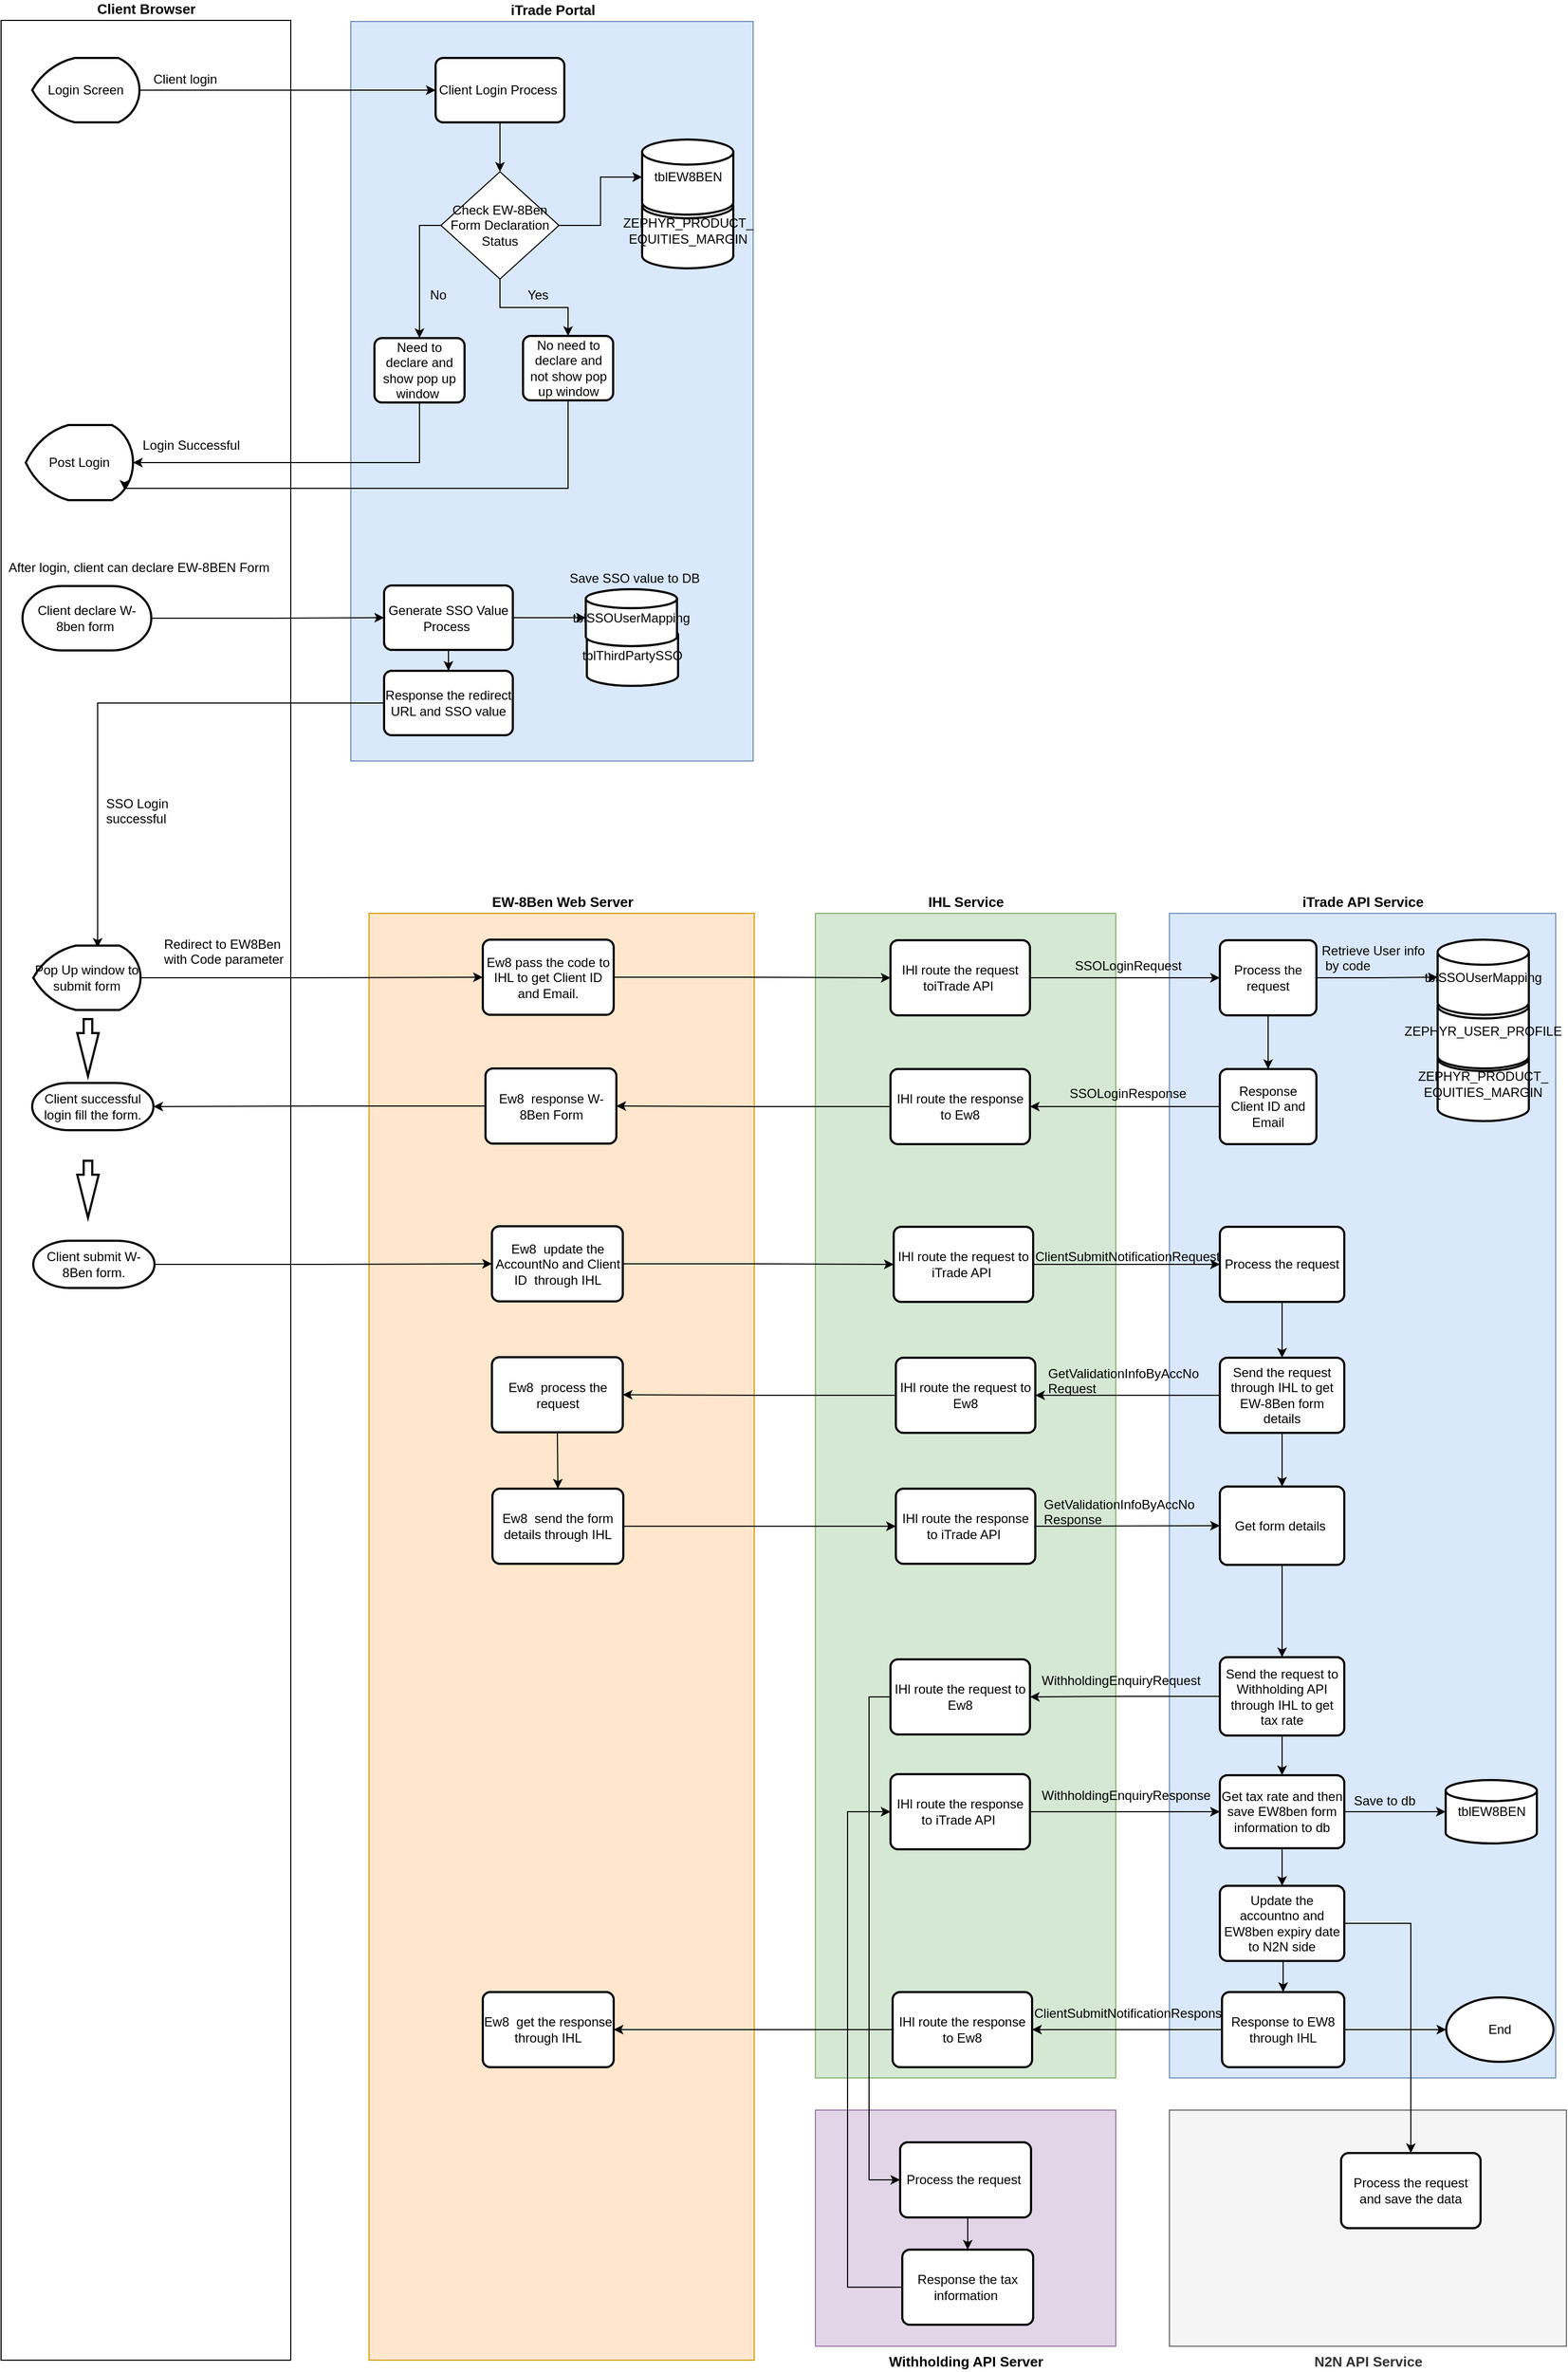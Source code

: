 <mxfile version="12.0.2" type="github" pages="1"><diagram id="YMtYOnzUOrOTfLu4kTXC" name="Page-1"><mxGraphModel dx="1755" dy="1797" grid="1" gridSize="10" guides="1" tooltips="1" connect="1" arrows="1" fold="1" page="1" pageScale="1" pageWidth="850" pageHeight="1100" math="0" shadow="0"><root><mxCell id="0"/><mxCell id="1" parent="0"/><mxCell id="tJ9BCTHQ244fIdcCI2bb-15" value="Client Browser" style="verticalLabelPosition=top;verticalAlign=bottom;html=1;shape=mxgraph.basic.rect;fillColor=#ffffff;fillColor2=none;strokeColor=#000000;strokeWidth=1;size=20;indent=5;labelPosition=center;align=center;fontStyle=1;fontSize=13;" parent="1" vertex="1"><mxGeometry x="-682" y="-1040" width="270" height="2180" as="geometry"/></mxCell><mxCell id="tJ9BCTHQ244fIdcCI2bb-10" value="iTrade Portal" style="verticalLabelPosition=top;verticalAlign=bottom;html=1;shape=mxgraph.basic.rect;fillColor2=none;strokeWidth=1;size=20;indent=5;labelPosition=center;align=center;fontStyle=1;fontSize=13;fillColor=#dae8fc;strokeColor=#6c8ebf;" parent="1" vertex="1"><mxGeometry x="-356" y="-1039" width="375" height="689" as="geometry"/></mxCell><mxCell id="x7NWvvhhakY7uaEACicM-8" style="edgeStyle=orthogonalEdgeStyle;rounded=0;orthogonalLoop=1;jettySize=auto;html=1;exitX=1;exitY=0.5;exitDx=0;exitDy=0;exitPerimeter=0;entryX=0;entryY=0.5;entryDx=0;entryDy=0;fontSize=13;" parent="1" source="tJ9BCTHQ244fIdcCI2bb-2" target="tJ9BCTHQ244fIdcCI2bb-8" edge="1"><mxGeometry relative="1" as="geometry"/></mxCell><mxCell id="tJ9BCTHQ244fIdcCI2bb-2" value="Login Screen" style="strokeWidth=2;html=1;shape=mxgraph.flowchart.display;whiteSpace=wrap;" parent="1" vertex="1"><mxGeometry x="-653" y="-1005" width="100" height="60" as="geometry"/></mxCell><mxCell id="x7NWvvhhakY7uaEACicM-4" style="edgeStyle=orthogonalEdgeStyle;rounded=0;orthogonalLoop=1;jettySize=auto;html=1;exitX=0.5;exitY=1;exitDx=0;exitDy=0;fontSize=13;" parent="1" source="tJ9BCTHQ244fIdcCI2bb-8" target="tJ9BCTHQ244fIdcCI2bb-9" edge="1"><mxGeometry relative="1" as="geometry"/></mxCell><mxCell id="tJ9BCTHQ244fIdcCI2bb-8" value="Client Login Process&amp;nbsp;" style="rounded=1;whiteSpace=wrap;html=1;absoluteArcSize=1;arcSize=14;strokeWidth=2;" parent="1" vertex="1"><mxGeometry x="-277" y="-1005" width="120" height="60" as="geometry"/></mxCell><mxCell id="22XE5wsb6GLYgaNZncnY-3" style="edgeStyle=orthogonalEdgeStyle;rounded=0;orthogonalLoop=1;jettySize=auto;html=1;exitX=0.5;exitY=1;exitDx=0;exitDy=0;entryX=0.5;entryY=0;entryDx=0;entryDy=0;" parent="1" source="tJ9BCTHQ244fIdcCI2bb-9" target="22XE5wsb6GLYgaNZncnY-2" edge="1"><mxGeometry relative="1" as="geometry"/></mxCell><mxCell id="22XE5wsb6GLYgaNZncnY-4" style="edgeStyle=orthogonalEdgeStyle;rounded=0;orthogonalLoop=1;jettySize=auto;html=1;exitX=0;exitY=0.5;exitDx=0;exitDy=0;entryX=0.5;entryY=0;entryDx=0;entryDy=0;" parent="1" source="tJ9BCTHQ244fIdcCI2bb-9" target="22XE5wsb6GLYgaNZncnY-1" edge="1"><mxGeometry relative="1" as="geometry"/></mxCell><mxCell id="tJ9BCTHQ244fIdcCI2bb-9" value="&lt;span&gt;Check EW-8Ben Form Declaration Status&lt;/span&gt;" style="rhombus;whiteSpace=wrap;html=1;" parent="1" vertex="1"><mxGeometry x="-272" y="-899" width="110" height="100" as="geometry"/></mxCell><mxCell id="tJ9BCTHQ244fIdcCI2bb-22" value="ZEPHYR_PRODUCT_&lt;br&gt;EQUITIES_MARGIN" style="strokeWidth=2;shape=mxgraph.flowchart.database;whiteSpace=wrap;html=1;labelPosition=center;verticalLabelPosition=middle;align=center;verticalAlign=middle;" parent="1" vertex="1"><mxGeometry x="-84.5" y="-879" width="85" height="70" as="geometry"/></mxCell><mxCell id="tJ9BCTHQ244fIdcCI2bb-26" style="edgeStyle=orthogonalEdgeStyle;rounded=0;orthogonalLoop=1;jettySize=auto;html=1;exitX=1;exitY=0.5;exitDx=0;exitDy=0;entryX=0;entryY=0.5;entryDx=0;entryDy=0;fontSize=13;verticalAlign=bottom;entryPerimeter=0;" parent="1" source="tJ9BCTHQ244fIdcCI2bb-9" target="tJ9BCTHQ244fIdcCI2bb-3" edge="1"><mxGeometry relative="1" as="geometry"/></mxCell><mxCell id="tJ9BCTHQ244fIdcCI2bb-3" value="tblEW8BEN" style="strokeWidth=2;html=1;shape=mxgraph.flowchart.database;whiteSpace=wrap;" parent="1" vertex="1"><mxGeometry x="-84.5" y="-929" width="85" height="70" as="geometry"/></mxCell><mxCell id="x7NWvvhhakY7uaEACicM-1" value="Yes&lt;br style=&quot;font-size: 12px&quot;&gt;" style="text;html=1;resizable=0;points=[];autosize=1;align=center;verticalAlign=top;spacingTop=-4;fontSize=12;" parent="1" vertex="1"><mxGeometry x="-202" y="-794" width="40" height="20" as="geometry"/></mxCell><mxCell id="x7NWvvhhakY7uaEACicM-14" value="Post Login" style="strokeWidth=2;html=1;shape=mxgraph.flowchart.display;whiteSpace=wrap;" parent="1" vertex="1"><mxGeometry x="-659" y="-663" width="100" height="70" as="geometry"/></mxCell><mxCell id="x7NWvvhhakY7uaEACicM-16" value="Login Successful&lt;br style=&quot;font-size: 12px;&quot;&gt;" style="text;html=1;resizable=0;points=[];autosize=1;align=left;verticalAlign=top;spacingTop=-4;fontSize=12;" parent="1" vertex="1"><mxGeometry x="-552" y="-654" width="110" height="20" as="geometry"/></mxCell><mxCell id="x7NWvvhhakY7uaEACicM-18" value="After login, client can declare EW-8BEN Form" style="text;html=1;resizable=0;points=[];autosize=1;align=left;verticalAlign=top;spacingTop=-4;fontSize=12;" parent="1" vertex="1"><mxGeometry x="-677" y="-540" width="260" height="20" as="geometry"/></mxCell><mxCell id="x7NWvvhhakY7uaEACicM-19" value="Client login&lt;br style=&quot;font-size: 12px;&quot;&gt;" style="text;html=1;resizable=0;points=[];autosize=1;align=left;verticalAlign=top;spacingTop=-4;fontSize=12;" parent="1" vertex="1"><mxGeometry x="-542" y="-995" width="80" height="20" as="geometry"/></mxCell><mxCell id="x7NWvvhhakY7uaEACicM-23" style="edgeStyle=orthogonalEdgeStyle;rounded=0;orthogonalLoop=1;jettySize=auto;html=1;exitX=1;exitY=0.5;exitDx=0;exitDy=0;exitPerimeter=0;entryX=0;entryY=0.5;entryDx=0;entryDy=0;fontSize=12;" parent="1" source="x7NWvvhhakY7uaEACicM-21" target="x7NWvvhhakY7uaEACicM-22" edge="1"><mxGeometry relative="1" as="geometry"/></mxCell><mxCell id="x7NWvvhhakY7uaEACicM-21" value="Client declare W-8ben form&amp;nbsp;" style="strokeWidth=2;html=1;shape=mxgraph.flowchart.terminator;whiteSpace=wrap;fontSize=12;" parent="1" vertex="1"><mxGeometry x="-662" y="-513" width="120" height="60" as="geometry"/></mxCell><mxCell id="x7NWvvhhakY7uaEACicM-28" style="edgeStyle=orthogonalEdgeStyle;rounded=0;orthogonalLoop=1;jettySize=auto;html=1;exitX=1;exitY=0.5;exitDx=0;exitDy=0;entryX=0;entryY=0.5;entryDx=0;entryDy=0;entryPerimeter=0;fontSize=12;" parent="1" source="x7NWvvhhakY7uaEACicM-22" target="x7NWvvhhakY7uaEACicM-25" edge="1"><mxGeometry relative="1" as="geometry"/></mxCell><mxCell id="BPQKgwoo89sPlXSKVGjw-5" style="edgeStyle=orthogonalEdgeStyle;rounded=0;orthogonalLoop=1;jettySize=auto;html=1;exitX=0.5;exitY=1;exitDx=0;exitDy=0;entryX=0.5;entryY=0;entryDx=0;entryDy=0;" parent="1" source="x7NWvvhhakY7uaEACicM-22" target="BPQKgwoo89sPlXSKVGjw-2" edge="1"><mxGeometry relative="1" as="geometry"/></mxCell><mxCell id="x7NWvvhhakY7uaEACicM-22" value="Generate SSO Value Process&amp;nbsp;" style="rounded=1;whiteSpace=wrap;html=1;absoluteArcSize=1;arcSize=14;strokeWidth=2;" parent="1" vertex="1"><mxGeometry x="-325" y="-513.5" width="120" height="60" as="geometry"/></mxCell><mxCell id="x7NWvvhhakY7uaEACicM-24" value="&lt;span&gt;Redirect to EW8Ben &lt;br&gt;with Code parameter&lt;/span&gt;&lt;br style=&quot;font-size: 12px&quot;&gt;" style="text;html=1;resizable=0;points=[];autosize=1;align=left;verticalAlign=top;spacingTop=-4;fontSize=12;" parent="1" vertex="1"><mxGeometry x="-532" y="-189" width="130" height="30" as="geometry"/></mxCell><mxCell id="x7NWvvhhakY7uaEACicM-26" value="tblThirdPartySSO" style="strokeWidth=2;html=1;shape=mxgraph.flowchart.database;whiteSpace=wrap;" parent="1" vertex="1"><mxGeometry x="-136" y="-477" width="85" height="57" as="geometry"/></mxCell><mxCell id="x7NWvvhhakY7uaEACicM-25" value="tblSSOUserMapping" style="strokeWidth=2;html=1;shape=mxgraph.flowchart.database;whiteSpace=wrap;" parent="1" vertex="1"><mxGeometry x="-137" y="-510" width="85" height="53" as="geometry"/></mxCell><mxCell id="BPQKgwoo89sPlXSKVGjw-10" style="edgeStyle=orthogonalEdgeStyle;rounded=0;orthogonalLoop=1;jettySize=auto;html=1;exitX=0;exitY=0.5;exitDx=0;exitDy=0;entryX=0.6;entryY=0.033;entryDx=0;entryDy=0;entryPerimeter=0;" parent="1" source="BPQKgwoo89sPlXSKVGjw-2" target="BPQKgwoo89sPlXSKVGjw-15" edge="1"><mxGeometry relative="1" as="geometry"><mxPoint x="-549" y="-345" as="targetPoint"/></mxGeometry></mxCell><mxCell id="BPQKgwoo89sPlXSKVGjw-2" value="Response the redirect URL and SSO value" style="rounded=1;whiteSpace=wrap;html=1;absoluteArcSize=1;arcSize=14;strokeWidth=2;" parent="1" vertex="1"><mxGeometry x="-325" y="-434" width="120" height="60" as="geometry"/></mxCell><mxCell id="BPQKgwoo89sPlXSKVGjw-6" value="Save SSO value to DB&lt;br style=&quot;font-size: 12px&quot;&gt;" style="text;html=1;resizable=0;points=[];autosize=1;align=left;verticalAlign=top;spacingTop=-4;fontSize=12;" parent="1" vertex="1"><mxGeometry x="-154" y="-530" width="140" height="20" as="geometry"/></mxCell><mxCell id="BPQKgwoo89sPlXSKVGjw-11" value="EW-8Ben Web Server" style="verticalLabelPosition=top;verticalAlign=bottom;html=1;shape=mxgraph.basic.rect;fillColor2=none;strokeWidth=1;size=20;indent=5;labelPosition=center;align=center;fontStyle=1;fontSize=13;fillColor=#ffe6cc;strokeColor=#d79b00;" parent="1" vertex="1"><mxGeometry x="-339" y="-208" width="359" height="1348" as="geometry"/></mxCell><mxCell id="BPQKgwoo89sPlXSKVGjw-12" value="IHL Service" style="verticalLabelPosition=top;verticalAlign=bottom;html=1;shape=mxgraph.basic.rect;fillColor2=none;strokeWidth=1;size=20;indent=5;labelPosition=center;align=center;fontStyle=1;fontSize=13;fillColor=#d5e8d4;strokeColor=#82b366;" parent="1" vertex="1"><mxGeometry x="77" y="-208" width="280" height="1085" as="geometry"/></mxCell><mxCell id="BPQKgwoo89sPlXSKVGjw-13" value="iTrade API Service" style="verticalLabelPosition=top;verticalAlign=bottom;html=1;shape=mxgraph.basic.rect;fillColor2=none;strokeWidth=1;size=20;indent=5;labelPosition=center;align=center;fontStyle=1;fontSize=13;fillColor=#dae8fc;strokeColor=#6c8ebf;" parent="1" vertex="1"><mxGeometry x="407" y="-208" width="360" height="1085" as="geometry"/></mxCell><mxCell id="BPQKgwoo89sPlXSKVGjw-14" value="N2N API Service" style="verticalLabelPosition=bottom;verticalAlign=top;html=1;shape=mxgraph.basic.rect;fillColor2=none;strokeWidth=1;size=20;indent=5;labelPosition=center;align=center;fontStyle=1;fontSize=13;fillColor=#f5f5f5;strokeColor=#666666;fontColor=#333333;" parent="1" vertex="1"><mxGeometry x="407" y="907" width="370" height="220" as="geometry"/></mxCell><mxCell id="22XE5wsb6GLYgaNZncnY-143" style="edgeStyle=orthogonalEdgeStyle;rounded=0;orthogonalLoop=1;jettySize=auto;html=1;exitX=1;exitY=0.5;exitDx=0;exitDy=0;exitPerimeter=0;entryX=0;entryY=0.5;entryDx=0;entryDy=0;" parent="1" source="BPQKgwoo89sPlXSKVGjw-15" target="BPQKgwoo89sPlXSKVGjw-17" edge="1"><mxGeometry relative="1" as="geometry"/></mxCell><mxCell id="BPQKgwoo89sPlXSKVGjw-15" value="Pop Up window to submit form" style="strokeWidth=2;html=1;shape=mxgraph.flowchart.display;whiteSpace=wrap;" parent="1" vertex="1"><mxGeometry x="-652" y="-178" width="100" height="60" as="geometry"/></mxCell><mxCell id="BPQKgwoo89sPlXSKVGjw-21" style="edgeStyle=orthogonalEdgeStyle;rounded=0;orthogonalLoop=1;jettySize=auto;html=1;exitX=1;exitY=0.5;exitDx=0;exitDy=0;entryX=0;entryY=0.5;entryDx=0;entryDy=0;" parent="1" source="BPQKgwoo89sPlXSKVGjw-17" target="BPQKgwoo89sPlXSKVGjw-20" edge="1"><mxGeometry relative="1" as="geometry"/></mxCell><mxCell id="BPQKgwoo89sPlXSKVGjw-17" value="Ew8 pass the code to IHL to get Client ID and Email." style="rounded=1;whiteSpace=wrap;html=1;absoluteArcSize=1;arcSize=14;strokeWidth=2;" parent="1" vertex="1"><mxGeometry x="-233" y="-183.5" width="122" height="70" as="geometry"/></mxCell><mxCell id="BPQKgwoo89sPlXSKVGjw-24" style="edgeStyle=orthogonalEdgeStyle;rounded=0;orthogonalLoop=1;jettySize=auto;html=1;exitX=1;exitY=0.5;exitDx=0;exitDy=0;entryX=0;entryY=0.5;entryDx=0;entryDy=0;" parent="1" source="BPQKgwoo89sPlXSKVGjw-20" target="BPQKgwoo89sPlXSKVGjw-23" edge="1"><mxGeometry relative="1" as="geometry"/></mxCell><mxCell id="BPQKgwoo89sPlXSKVGjw-20" value="IHl route the request toiTrade API&amp;nbsp;" style="rounded=1;whiteSpace=wrap;html=1;absoluteArcSize=1;arcSize=14;strokeWidth=2;" parent="1" vertex="1"><mxGeometry x="147" y="-183" width="130" height="70" as="geometry"/></mxCell><mxCell id="22XE5wsb6GLYgaNZncnY-15" style="edgeStyle=orthogonalEdgeStyle;rounded=0;orthogonalLoop=1;jettySize=auto;html=1;exitX=1;exitY=0.5;exitDx=0;exitDy=0;entryX=0;entryY=0.5;entryDx=0;entryDy=0;entryPerimeter=0;" parent="1" source="BPQKgwoo89sPlXSKVGjw-23" target="22XE5wsb6GLYgaNZncnY-14" edge="1"><mxGeometry relative="1" as="geometry"/></mxCell><mxCell id="22XE5wsb6GLYgaNZncnY-18" style="edgeStyle=orthogonalEdgeStyle;rounded=0;orthogonalLoop=1;jettySize=auto;html=1;exitX=0.5;exitY=1;exitDx=0;exitDy=0;" parent="1" source="BPQKgwoo89sPlXSKVGjw-23" target="22XE5wsb6GLYgaNZncnY-17" edge="1"><mxGeometry relative="1" as="geometry"/></mxCell><mxCell id="BPQKgwoo89sPlXSKVGjw-23" value="Process the request" style="rounded=1;whiteSpace=wrap;html=1;absoluteArcSize=1;arcSize=14;strokeWidth=2;" parent="1" vertex="1"><mxGeometry x="454" y="-183" width="90" height="70" as="geometry"/></mxCell><mxCell id="BPQKgwoo89sPlXSKVGjw-25" value="Process the request and save the data" style="rounded=1;whiteSpace=wrap;html=1;absoluteArcSize=1;arcSize=14;strokeWidth=2;" parent="1" vertex="1"><mxGeometry x="567" y="947" width="130" height="70" as="geometry"/></mxCell><mxCell id="22XE5wsb6GLYgaNZncnY-7" style="edgeStyle=orthogonalEdgeStyle;rounded=0;orthogonalLoop=1;jettySize=auto;html=1;exitX=0.5;exitY=1;exitDx=0;exitDy=0;entryX=1;entryY=0.5;entryDx=0;entryDy=0;entryPerimeter=0;" parent="1" source="22XE5wsb6GLYgaNZncnY-1" target="x7NWvvhhakY7uaEACicM-14" edge="1"><mxGeometry relative="1" as="geometry"/></mxCell><mxCell id="22XE5wsb6GLYgaNZncnY-1" value="Need to declare and show pop up window&amp;nbsp;" style="rounded=1;whiteSpace=wrap;html=1;absoluteArcSize=1;arcSize=14;strokeWidth=2;" parent="1" vertex="1"><mxGeometry x="-334" y="-744" width="84" height="60" as="geometry"/></mxCell><mxCell id="22XE5wsb6GLYgaNZncnY-12" style="edgeStyle=orthogonalEdgeStyle;rounded=0;orthogonalLoop=1;jettySize=auto;html=1;exitX=0.5;exitY=1;exitDx=0;exitDy=0;entryX=0.92;entryY=0.86;entryDx=0;entryDy=0;entryPerimeter=0;" parent="1" source="22XE5wsb6GLYgaNZncnY-2" target="x7NWvvhhakY7uaEACicM-14" edge="1"><mxGeometry relative="1" as="geometry"><Array as="points"><mxPoint x="-183" y="-604"/><mxPoint x="-579" y="-604"/></Array></mxGeometry></mxCell><mxCell id="22XE5wsb6GLYgaNZncnY-2" value="No need to declare and not show pop up window" style="rounded=1;whiteSpace=wrap;html=1;absoluteArcSize=1;arcSize=14;strokeWidth=2;" parent="1" vertex="1"><mxGeometry x="-195.5" y="-746" width="84" height="60" as="geometry"/></mxCell><mxCell id="22XE5wsb6GLYgaNZncnY-5" value="No&lt;br style=&quot;font-size: 12px&quot;&gt;" style="text;html=1;resizable=0;points=[];autosize=1;align=center;verticalAlign=top;spacingTop=-4;fontSize=12;" parent="1" vertex="1"><mxGeometry x="-290" y="-794" width="30" height="20" as="geometry"/></mxCell><mxCell id="22XE5wsb6GLYgaNZncnY-16" value="Retrieve User info&lt;br&gt;&amp;nbsp;by code&lt;br style=&quot;font-size: 12px&quot;&gt;" style="text;html=1;resizable=0;points=[];autosize=1;align=left;verticalAlign=top;spacingTop=-4;fontSize=12;" parent="1" vertex="1"><mxGeometry x="547" y="-183" width="110" height="30" as="geometry"/></mxCell><mxCell id="22XE5wsb6GLYgaNZncnY-20" style="edgeStyle=orthogonalEdgeStyle;rounded=0;orthogonalLoop=1;jettySize=auto;html=1;exitX=0;exitY=0.5;exitDx=0;exitDy=0;entryX=1;entryY=0.5;entryDx=0;entryDy=0;" parent="1" source="22XE5wsb6GLYgaNZncnY-17" target="22XE5wsb6GLYgaNZncnY-19" edge="1"><mxGeometry relative="1" as="geometry"/></mxCell><mxCell id="22XE5wsb6GLYgaNZncnY-17" value="Response Client ID and Email" style="rounded=1;whiteSpace=wrap;html=1;absoluteArcSize=1;arcSize=14;strokeWidth=2;" parent="1" vertex="1"><mxGeometry x="454" y="-63" width="90" height="70" as="geometry"/></mxCell><mxCell id="22XE5wsb6GLYgaNZncnY-22" style="edgeStyle=orthogonalEdgeStyle;rounded=0;orthogonalLoop=1;jettySize=auto;html=1;exitX=0;exitY=0.5;exitDx=0;exitDy=0;entryX=1;entryY=0.5;entryDx=0;entryDy=0;" parent="1" source="22XE5wsb6GLYgaNZncnY-19" target="22XE5wsb6GLYgaNZncnY-21" edge="1"><mxGeometry relative="1" as="geometry"/></mxCell><mxCell id="22XE5wsb6GLYgaNZncnY-19" value="IHl route the response to Ew8" style="rounded=1;whiteSpace=wrap;html=1;absoluteArcSize=1;arcSize=14;strokeWidth=2;" parent="1" vertex="1"><mxGeometry x="147" y="-63" width="130" height="70" as="geometry"/></mxCell><mxCell id="22XE5wsb6GLYgaNZncnY-146" style="edgeStyle=orthogonalEdgeStyle;rounded=0;orthogonalLoop=1;jettySize=auto;html=1;exitX=0;exitY=0.5;exitDx=0;exitDy=0;entryX=1;entryY=0.5;entryDx=0;entryDy=0;entryPerimeter=0;" parent="1" source="22XE5wsb6GLYgaNZncnY-21" target="22XE5wsb6GLYgaNZncnY-27" edge="1"><mxGeometry relative="1" as="geometry"/></mxCell><mxCell id="22XE5wsb6GLYgaNZncnY-21" value="Ew8&amp;nbsp; response W-8Ben Form" style="rounded=1;whiteSpace=wrap;html=1;absoluteArcSize=1;arcSize=14;strokeWidth=2;" parent="1" vertex="1"><mxGeometry x="-230.5" y="-63.5" width="122" height="70" as="geometry"/></mxCell><mxCell id="22XE5wsb6GLYgaNZncnY-27" value="Client successful login fill the form." style="strokeWidth=2;html=1;shape=mxgraph.flowchart.terminator;whiteSpace=wrap;fontSize=12;" parent="1" vertex="1"><mxGeometry x="-653" y="-50" width="113" height="44" as="geometry"/></mxCell><mxCell id="22XE5wsb6GLYgaNZncnY-30" value="" style="verticalLabelPosition=bottom;verticalAlign=top;html=1;strokeWidth=2;shape=mxgraph.arrows2.arrow;dy=0.6;dx=40;notch=0;align=center;flipV=1;direction=north;" parent="1" vertex="1"><mxGeometry x="-611" y="-109.5" width="20" height="53" as="geometry"/></mxCell><mxCell id="22XE5wsb6GLYgaNZncnY-144" style="edgeStyle=orthogonalEdgeStyle;rounded=0;orthogonalLoop=1;jettySize=auto;html=1;exitX=1;exitY=0.5;exitDx=0;exitDy=0;exitPerimeter=0;entryX=0;entryY=0.5;entryDx=0;entryDy=0;" parent="1" source="22XE5wsb6GLYgaNZncnY-33" target="22XE5wsb6GLYgaNZncnY-35" edge="1"><mxGeometry relative="1" as="geometry"/></mxCell><mxCell id="22XE5wsb6GLYgaNZncnY-33" value="Client submit W-8Ben form." style="strokeWidth=2;html=1;shape=mxgraph.flowchart.terminator;whiteSpace=wrap;fontSize=12;" parent="1" vertex="1"><mxGeometry x="-652" y="97" width="113" height="44" as="geometry"/></mxCell><mxCell id="22XE5wsb6GLYgaNZncnY-34" value="" style="verticalLabelPosition=bottom;verticalAlign=top;html=1;strokeWidth=2;shape=mxgraph.arrows2.arrow;dy=0.6;dx=40;notch=0;align=center;flipV=1;direction=north;" parent="1" vertex="1"><mxGeometry x="-611" y="22.5" width="20" height="53" as="geometry"/></mxCell><mxCell id="22XE5wsb6GLYgaNZncnY-142" style="edgeStyle=orthogonalEdgeStyle;rounded=0;orthogonalLoop=1;jettySize=auto;html=1;exitX=1;exitY=0.5;exitDx=0;exitDy=0;entryX=0;entryY=0.5;entryDx=0;entryDy=0;" parent="1" source="22XE5wsb6GLYgaNZncnY-35" target="22XE5wsb6GLYgaNZncnY-37" edge="1"><mxGeometry relative="1" as="geometry"/></mxCell><mxCell id="22XE5wsb6GLYgaNZncnY-35" value="Ew8&amp;nbsp; update the AccountNo and Client ID&amp;nbsp; through IHL" style="rounded=1;whiteSpace=wrap;html=1;absoluteArcSize=1;arcSize=14;strokeWidth=2;" parent="1" vertex="1"><mxGeometry x="-224.5" y="83.5" width="122" height="70" as="geometry"/></mxCell><mxCell id="22XE5wsb6GLYgaNZncnY-54" style="edgeStyle=none;rounded=0;orthogonalLoop=1;jettySize=auto;html=1;exitX=1;exitY=0.5;exitDx=0;exitDy=0;entryX=0;entryY=0.5;entryDx=0;entryDy=0;" parent="1" source="22XE5wsb6GLYgaNZncnY-37" target="22XE5wsb6GLYgaNZncnY-42" edge="1"><mxGeometry relative="1" as="geometry"/></mxCell><mxCell id="22XE5wsb6GLYgaNZncnY-37" value="IHl route the request to iTrade API&amp;nbsp;" style="rounded=1;whiteSpace=wrap;html=1;absoluteArcSize=1;arcSize=14;strokeWidth=2;" parent="1" vertex="1"><mxGeometry x="150" y="84" width="130" height="70" as="geometry"/></mxCell><mxCell id="22XE5wsb6GLYgaNZncnY-40" value="ZEPHYR_PRODUCT_&lt;br&gt;EQUITIES_MARGIN" style="strokeWidth=2;shape=mxgraph.flowchart.database;whiteSpace=wrap;html=1;labelPosition=center;verticalLabelPosition=middle;align=center;verticalAlign=middle;" parent="1" vertex="1"><mxGeometry x="657" y="-84.5" width="85" height="70" as="geometry"/></mxCell><mxCell id="22XE5wsb6GLYgaNZncnY-13" value="ZEPHYR_USER_PROFILE" style="strokeWidth=2;shape=mxgraph.flowchart.database;whiteSpace=wrap;html=1;labelPosition=center;verticalLabelPosition=middle;align=center;verticalAlign=middle;" parent="1" vertex="1"><mxGeometry x="657" y="-133.5" width="85" height="70" as="geometry"/></mxCell><mxCell id="22XE5wsb6GLYgaNZncnY-14" value="tblSSOUserMapping" style="strokeWidth=2;html=1;shape=mxgraph.flowchart.database;whiteSpace=wrap;" parent="1" vertex="1"><mxGeometry x="657" y="-183.5" width="85" height="70" as="geometry"/></mxCell><mxCell id="22XE5wsb6GLYgaNZncnY-51" style="rounded=0;orthogonalLoop=1;jettySize=auto;html=1;exitX=0;exitY=0.5;exitDx=0;exitDy=0;entryX=1;entryY=0.5;entryDx=0;entryDy=0;" parent="1" source="22XE5wsb6GLYgaNZncnY-41" target="22XE5wsb6GLYgaNZncnY-48" edge="1"><mxGeometry relative="1" as="geometry"/></mxCell><mxCell id="22XE5wsb6GLYgaNZncnY-68" style="edgeStyle=orthogonalEdgeStyle;rounded=0;orthogonalLoop=1;jettySize=auto;html=1;exitX=0.5;exitY=1;exitDx=0;exitDy=0;entryX=0.5;entryY=0;entryDx=0;entryDy=0;" parent="1" source="22XE5wsb6GLYgaNZncnY-41" target="22XE5wsb6GLYgaNZncnY-59" edge="1"><mxGeometry relative="1" as="geometry"/></mxCell><mxCell id="22XE5wsb6GLYgaNZncnY-41" value="Send the request through IHL to get EW-8Ben form details" style="rounded=1;whiteSpace=wrap;html=1;absoluteArcSize=1;arcSize=14;strokeWidth=2;" parent="1" vertex="1"><mxGeometry x="454" y="206" width="116" height="70" as="geometry"/></mxCell><mxCell id="22XE5wsb6GLYgaNZncnY-43" style="edgeStyle=elbowEdgeStyle;rounded=0;orthogonalLoop=1;jettySize=auto;elbow=vertical;html=1;exitX=0.5;exitY=1;exitDx=0;exitDy=0;entryX=0.5;entryY=0;entryDx=0;entryDy=0;" parent="1" source="22XE5wsb6GLYgaNZncnY-42" target="22XE5wsb6GLYgaNZncnY-41" edge="1"><mxGeometry relative="1" as="geometry"/></mxCell><mxCell id="22XE5wsb6GLYgaNZncnY-42" value="Process the request" style="rounded=1;whiteSpace=wrap;html=1;absoluteArcSize=1;arcSize=14;strokeWidth=2;" parent="1" vertex="1"><mxGeometry x="454" y="84" width="116" height="70" as="geometry"/></mxCell><mxCell id="22XE5wsb6GLYgaNZncnY-141" style="edgeStyle=orthogonalEdgeStyle;rounded=0;orthogonalLoop=1;jettySize=auto;html=1;exitX=0;exitY=0.5;exitDx=0;exitDy=0;entryX=1;entryY=0.5;entryDx=0;entryDy=0;" parent="1" source="22XE5wsb6GLYgaNZncnY-48" target="22XE5wsb6GLYgaNZncnY-50" edge="1"><mxGeometry relative="1" as="geometry"/></mxCell><mxCell id="22XE5wsb6GLYgaNZncnY-48" value="IHl route the request to Ew8" style="rounded=1;whiteSpace=wrap;html=1;absoluteArcSize=1;arcSize=14;strokeWidth=2;" parent="1" vertex="1"><mxGeometry x="152" y="206" width="130" height="70" as="geometry"/></mxCell><mxCell id="22XE5wsb6GLYgaNZncnY-56" style="edgeStyle=none;rounded=0;orthogonalLoop=1;jettySize=auto;html=1;exitX=0.5;exitY=1;exitDx=0;exitDy=0;entryX=0.5;entryY=0;entryDx=0;entryDy=0;" parent="1" source="22XE5wsb6GLYgaNZncnY-50" target="22XE5wsb6GLYgaNZncnY-55" edge="1"><mxGeometry relative="1" as="geometry"/></mxCell><mxCell id="22XE5wsb6GLYgaNZncnY-50" value="Ew8&amp;nbsp; process the request" style="rounded=1;whiteSpace=wrap;html=1;absoluteArcSize=1;arcSize=14;strokeWidth=2;" parent="1" vertex="1"><mxGeometry x="-224.5" y="205.5" width="122" height="70" as="geometry"/></mxCell><mxCell id="22XE5wsb6GLYgaNZncnY-53" value="&lt;span&gt;GetValidationInfoByAccNo&lt;br&gt;&lt;/span&gt;Request&lt;br&gt;" style="text;html=1;resizable=0;points=[];autosize=1;align=left;verticalAlign=top;spacingTop=-4;fontSize=12;" parent="1" vertex="1"><mxGeometry x="292" y="211" width="160" height="30" as="geometry"/></mxCell><mxCell id="22XE5wsb6GLYgaNZncnY-140" style="edgeStyle=orthogonalEdgeStyle;rounded=0;orthogonalLoop=1;jettySize=auto;html=1;exitX=1;exitY=0.5;exitDx=0;exitDy=0;entryX=0;entryY=0.5;entryDx=0;entryDy=0;" parent="1" source="22XE5wsb6GLYgaNZncnY-55" target="22XE5wsb6GLYgaNZncnY-57" edge="1"><mxGeometry relative="1" as="geometry"/></mxCell><mxCell id="22XE5wsb6GLYgaNZncnY-55" value="Ew8&amp;nbsp; send the form details through IHL" style="rounded=1;whiteSpace=wrap;html=1;absoluteArcSize=1;arcSize=14;strokeWidth=2;" parent="1" vertex="1"><mxGeometry x="-224" y="328" width="122" height="70" as="geometry"/></mxCell><mxCell id="22XE5wsb6GLYgaNZncnY-62" style="edgeStyle=none;rounded=0;orthogonalLoop=1;jettySize=auto;html=1;exitX=1;exitY=0.5;exitDx=0;exitDy=0;entryX=0;entryY=0.5;entryDx=0;entryDy=0;" parent="1" source="22XE5wsb6GLYgaNZncnY-57" target="22XE5wsb6GLYgaNZncnY-59" edge="1"><mxGeometry relative="1" as="geometry"/></mxCell><mxCell id="22XE5wsb6GLYgaNZncnY-57" value="IHl route the response to iTrade API&amp;nbsp;" style="rounded=1;whiteSpace=wrap;html=1;absoluteArcSize=1;arcSize=14;strokeWidth=2;" parent="1" vertex="1"><mxGeometry x="152" y="328" width="130" height="70" as="geometry"/></mxCell><mxCell id="22XE5wsb6GLYgaNZncnY-72" style="edgeStyle=orthogonalEdgeStyle;rounded=0;orthogonalLoop=1;jettySize=auto;html=1;exitX=0.5;exitY=1;exitDx=0;exitDy=0;entryX=0.5;entryY=0;entryDx=0;entryDy=0;" parent="1" source="22XE5wsb6GLYgaNZncnY-59" target="22XE5wsb6GLYgaNZncnY-70" edge="1"><mxGeometry relative="1" as="geometry"/></mxCell><mxCell id="22XE5wsb6GLYgaNZncnY-59" value="Get form details&amp;nbsp;" style="rounded=1;whiteSpace=wrap;html=1;absoluteArcSize=1;arcSize=14;strokeWidth=2;" parent="1" vertex="1"><mxGeometry x="454" y="326" width="116" height="73" as="geometry"/></mxCell><mxCell id="22XE5wsb6GLYgaNZncnY-61" value="Withholding API Server&lt;br&gt;" style="verticalLabelPosition=bottom;verticalAlign=top;html=1;shape=mxgraph.basic.rect;fillColor=#e1d5e7;fillColor2=none;strokeColor=#9673a6;strokeWidth=1;size=20;indent=5;labelPosition=center;align=center;fontStyle=1;fontSize=13;" parent="1" vertex="1"><mxGeometry x="77" y="907" width="280" height="220" as="geometry"/></mxCell><mxCell id="22XE5wsb6GLYgaNZncnY-131" style="edgeStyle=orthogonalEdgeStyle;rounded=0;orthogonalLoop=1;jettySize=auto;html=1;exitX=0;exitY=0.5;exitDx=0;exitDy=0;entryX=0;entryY=0.5;entryDx=0;entryDy=0;" parent="1" source="22XE5wsb6GLYgaNZncnY-63" target="22XE5wsb6GLYgaNZncnY-66" edge="1"><mxGeometry relative="1" as="geometry"/></mxCell><mxCell id="22XE5wsb6GLYgaNZncnY-63" value="IHl route the request to Ew8" style="rounded=1;whiteSpace=wrap;html=1;absoluteArcSize=1;arcSize=14;strokeWidth=2;" parent="1" vertex="1"><mxGeometry x="147" y="487" width="130" height="70" as="geometry"/></mxCell><mxCell id="22XE5wsb6GLYgaNZncnY-133" style="edgeStyle=orthogonalEdgeStyle;rounded=0;orthogonalLoop=1;jettySize=auto;html=1;exitX=0.5;exitY=1;exitDx=0;exitDy=0;entryX=0.5;entryY=0;entryDx=0;entryDy=0;" parent="1" source="22XE5wsb6GLYgaNZncnY-66" target="22XE5wsb6GLYgaNZncnY-69" edge="1"><mxGeometry relative="1" as="geometry"/></mxCell><mxCell id="22XE5wsb6GLYgaNZncnY-66" value="Process the request&amp;nbsp;" style="rounded=1;whiteSpace=wrap;html=1;absoluteArcSize=1;arcSize=14;strokeWidth=2;" parent="1" vertex="1"><mxGeometry x="156" y="937" width="122" height="70" as="geometry"/></mxCell><mxCell id="22XE5wsb6GLYgaNZncnY-132" style="edgeStyle=orthogonalEdgeStyle;rounded=0;orthogonalLoop=1;jettySize=auto;html=1;exitX=0;exitY=0.5;exitDx=0;exitDy=0;entryX=0;entryY=0.5;entryDx=0;entryDy=0;" parent="1" source="22XE5wsb6GLYgaNZncnY-69" target="22XE5wsb6GLYgaNZncnY-76" edge="1"><mxGeometry relative="1" as="geometry"><Array as="points"><mxPoint x="107" y="1072"/><mxPoint x="107" y="629"/></Array></mxGeometry></mxCell><mxCell id="22XE5wsb6GLYgaNZncnY-69" value="Response the tax information&amp;nbsp;" style="rounded=1;whiteSpace=wrap;html=1;absoluteArcSize=1;arcSize=14;strokeWidth=2;" parent="1" vertex="1"><mxGeometry x="158" y="1037" width="122" height="70" as="geometry"/></mxCell><mxCell id="22XE5wsb6GLYgaNZncnY-73" style="edgeStyle=orthogonalEdgeStyle;rounded=0;orthogonalLoop=1;jettySize=auto;html=1;exitX=0;exitY=0.5;exitDx=0;exitDy=0;entryX=1;entryY=0.5;entryDx=0;entryDy=0;" parent="1" source="22XE5wsb6GLYgaNZncnY-70" target="22XE5wsb6GLYgaNZncnY-63" edge="1"><mxGeometry relative="1" as="geometry"/></mxCell><mxCell id="22XE5wsb6GLYgaNZncnY-87" value="" style="edgeStyle=elbowEdgeStyle;rounded=0;orthogonalLoop=1;jettySize=auto;html=1;" parent="1" source="22XE5wsb6GLYgaNZncnY-70" target="22XE5wsb6GLYgaNZncnY-79" edge="1"><mxGeometry relative="1" as="geometry"/></mxCell><mxCell id="22XE5wsb6GLYgaNZncnY-70" value="Send the request to Withholding API through IHL to get tax rate" style="rounded=1;whiteSpace=wrap;html=1;absoluteArcSize=1;arcSize=14;strokeWidth=2;" parent="1" vertex="1"><mxGeometry x="454" y="485" width="116" height="73" as="geometry"/></mxCell><mxCell id="22XE5wsb6GLYgaNZncnY-80" style="edgeStyle=elbowEdgeStyle;rounded=0;orthogonalLoop=1;jettySize=auto;html=1;exitX=1;exitY=0.5;exitDx=0;exitDy=0;entryX=0;entryY=0.5;entryDx=0;entryDy=0;" parent="1" source="22XE5wsb6GLYgaNZncnY-76" target="22XE5wsb6GLYgaNZncnY-79" edge="1"><mxGeometry relative="1" as="geometry"/></mxCell><mxCell id="22XE5wsb6GLYgaNZncnY-76" value="IHl route the response to iTrade API&amp;nbsp;" style="rounded=1;whiteSpace=wrap;html=1;absoluteArcSize=1;arcSize=14;strokeWidth=2;" parent="1" vertex="1"><mxGeometry x="147" y="594" width="130" height="70" as="geometry"/></mxCell><mxCell id="22XE5wsb6GLYgaNZncnY-122" value="" style="edgeStyle=orthogonalEdgeStyle;rounded=0;orthogonalLoop=1;jettySize=auto;html=1;" parent="1" source="22XE5wsb6GLYgaNZncnY-79" target="22XE5wsb6GLYgaNZncnY-104" edge="1"><mxGeometry relative="1" as="geometry"/></mxCell><mxCell id="22XE5wsb6GLYgaNZncnY-135" style="edgeStyle=orthogonalEdgeStyle;rounded=0;orthogonalLoop=1;jettySize=auto;html=1;exitX=1;exitY=0.5;exitDx=0;exitDy=0;entryX=0;entryY=0.5;entryDx=0;entryDy=0;entryPerimeter=0;" parent="1" source="22XE5wsb6GLYgaNZncnY-79" target="22XE5wsb6GLYgaNZncnY-81" edge="1"><mxGeometry relative="1" as="geometry"/></mxCell><mxCell id="22XE5wsb6GLYgaNZncnY-79" value="Get tax rate and then save EW8ben form information to db" style="rounded=1;whiteSpace=wrap;html=1;absoluteArcSize=1;arcSize=14;strokeWidth=2;" parent="1" vertex="1"><mxGeometry x="454" y="595" width="116" height="68" as="geometry"/></mxCell><mxCell id="22XE5wsb6GLYgaNZncnY-81" value="tblEW8BEN" style="strokeWidth=2;html=1;shape=mxgraph.flowchart.database;whiteSpace=wrap;" parent="1" vertex="1"><mxGeometry x="664.5" y="599.5" width="85" height="59" as="geometry"/></mxCell><mxCell id="22XE5wsb6GLYgaNZncnY-84" value="Save to db&lt;br style=&quot;font-size: 12px&quot;&gt;" style="text;html=1;resizable=0;points=[];autosize=1;align=left;verticalAlign=top;spacingTop=-4;fontSize=12;" parent="1" vertex="1"><mxGeometry x="577" y="609" width="70" height="20" as="geometry"/></mxCell><mxCell id="22XE5wsb6GLYgaNZncnY-88" value="&lt;span&gt;ClientSubmitNotificationRequest&lt;/span&gt;&lt;br&gt;" style="text;html=1;resizable=0;points=[];autosize=1;align=left;verticalAlign=top;spacingTop=-4;fontSize=12;" parent="1" vertex="1"><mxGeometry x="279.5" y="102" width="190" height="20" as="geometry"/></mxCell><mxCell id="22XE5wsb6GLYgaNZncnY-90" value="&lt;span&gt;WithholdingEnquiryRequest&lt;/span&gt;&lt;br&gt;" style="text;html=1;resizable=0;points=[];autosize=1;align=left;verticalAlign=top;spacingTop=-4;fontSize=12;" parent="1" vertex="1"><mxGeometry x="285.5" y="497" width="160" height="20" as="geometry"/></mxCell><mxCell id="22XE5wsb6GLYgaNZncnY-92" value="&lt;span&gt;SSOLoginRequest&lt;/span&gt;&lt;br&gt;" style="text;html=1;resizable=0;points=[];autosize=1;align=left;verticalAlign=top;spacingTop=-4;fontSize=12;" parent="1" vertex="1"><mxGeometry x="317" y="-169" width="110" height="20" as="geometry"/></mxCell><mxCell id="22XE5wsb6GLYgaNZncnY-94" value="&lt;span&gt;SSOLoginResponse&lt;/span&gt;&lt;br&gt;" style="text;html=1;resizable=0;points=[];autosize=1;align=left;verticalAlign=top;spacingTop=-4;fontSize=12;" parent="1" vertex="1"><mxGeometry x="312" y="-50.5" width="120" height="20" as="geometry"/></mxCell><mxCell id="22XE5wsb6GLYgaNZncnY-99" value="&lt;span&gt;WithholdingEnquiryResponse&lt;/span&gt;&lt;br&gt;" style="text;html=1;resizable=0;points=[];autosize=1;align=left;verticalAlign=top;spacingTop=-4;fontSize=12;" parent="1" vertex="1"><mxGeometry x="285.5" y="603.5" width="170" height="20" as="geometry"/></mxCell><mxCell id="22XE5wsb6GLYgaNZncnY-100" value="&lt;span&gt;GetValidationInfoByAccNo&lt;br&gt;Response&lt;/span&gt;&lt;br&gt;" style="text;html=1;resizable=0;points=[];autosize=1;align=left;verticalAlign=top;spacingTop=-4;fontSize=12;" parent="1" vertex="1"><mxGeometry x="288" y="332.5" width="160" height="30" as="geometry"/></mxCell><mxCell id="22XE5wsb6GLYgaNZncnY-103" value="&lt;span&gt;ClientSubmitNotificationResponse&lt;/span&gt;&lt;br&gt;" style="text;html=1;resizable=0;points=[];autosize=1;align=left;verticalAlign=top;spacingTop=-4;fontSize=12;" parent="1" vertex="1"><mxGeometry x="279" y="807" width="200" height="20" as="geometry"/></mxCell><mxCell id="22XE5wsb6GLYgaNZncnY-130" style="edgeStyle=orthogonalEdgeStyle;rounded=0;orthogonalLoop=1;jettySize=auto;html=1;exitX=0.5;exitY=1;exitDx=0;exitDy=0;entryX=0.5;entryY=0;entryDx=0;entryDy=0;" parent="1" source="22XE5wsb6GLYgaNZncnY-104" target="22XE5wsb6GLYgaNZncnY-123" edge="1"><mxGeometry relative="1" as="geometry"/></mxCell><mxCell id="22XE5wsb6GLYgaNZncnY-136" style="edgeStyle=orthogonalEdgeStyle;rounded=0;orthogonalLoop=1;jettySize=auto;html=1;exitX=1;exitY=0.5;exitDx=0;exitDy=0;entryX=0.5;entryY=0;entryDx=0;entryDy=0;" parent="1" source="22XE5wsb6GLYgaNZncnY-104" target="BPQKgwoo89sPlXSKVGjw-25" edge="1"><mxGeometry relative="1" as="geometry"/></mxCell><mxCell id="22XE5wsb6GLYgaNZncnY-104" value="Update the accountno and EW8ben expiry date to N2N side" style="rounded=1;whiteSpace=wrap;html=1;absoluteArcSize=1;arcSize=14;strokeWidth=2;" parent="1" vertex="1"><mxGeometry x="454" y="698" width="116" height="70" as="geometry"/></mxCell><mxCell id="22XE5wsb6GLYgaNZncnY-125" style="edgeStyle=orthogonalEdgeStyle;rounded=0;orthogonalLoop=1;jettySize=auto;html=1;exitX=0;exitY=0.5;exitDx=0;exitDy=0;entryX=1;entryY=0.5;entryDx=0;entryDy=0;" parent="1" source="22XE5wsb6GLYgaNZncnY-123" target="22XE5wsb6GLYgaNZncnY-124" edge="1"><mxGeometry relative="1" as="geometry"/></mxCell><mxCell id="22XE5wsb6GLYgaNZncnY-148" style="edgeStyle=orthogonalEdgeStyle;rounded=0;orthogonalLoop=1;jettySize=auto;html=1;exitX=1;exitY=0.5;exitDx=0;exitDy=0;" parent="1" source="22XE5wsb6GLYgaNZncnY-123" target="22XE5wsb6GLYgaNZncnY-147" edge="1"><mxGeometry relative="1" as="geometry"/></mxCell><mxCell id="22XE5wsb6GLYgaNZncnY-123" value="Response to EW8 through IHL" style="rounded=1;whiteSpace=wrap;html=1;absoluteArcSize=1;arcSize=14;strokeWidth=2;" parent="1" vertex="1"><mxGeometry x="456" y="797" width="114" height="70" as="geometry"/></mxCell><mxCell id="22XE5wsb6GLYgaNZncnY-127" style="edgeStyle=orthogonalEdgeStyle;rounded=0;orthogonalLoop=1;jettySize=auto;html=1;exitX=0;exitY=0.5;exitDx=0;exitDy=0;entryX=1;entryY=0.5;entryDx=0;entryDy=0;" parent="1" source="22XE5wsb6GLYgaNZncnY-124" target="22XE5wsb6GLYgaNZncnY-126" edge="1"><mxGeometry relative="1" as="geometry"/></mxCell><mxCell id="22XE5wsb6GLYgaNZncnY-124" value="IHl route the response to Ew8" style="rounded=1;whiteSpace=wrap;html=1;absoluteArcSize=1;arcSize=14;strokeWidth=2;" parent="1" vertex="1"><mxGeometry x="149" y="797" width="130" height="70" as="geometry"/></mxCell><mxCell id="22XE5wsb6GLYgaNZncnY-126" value="Ew8&amp;nbsp; get the response through IHL" style="rounded=1;whiteSpace=wrap;html=1;absoluteArcSize=1;arcSize=14;strokeWidth=2;" parent="1" vertex="1"><mxGeometry x="-233" y="797" width="122" height="70" as="geometry"/></mxCell><mxCell id="22XE5wsb6GLYgaNZncnY-147" value="End" style="strokeWidth=2;html=1;shape=mxgraph.flowchart.start_1;whiteSpace=wrap;align=center;" parent="1" vertex="1"><mxGeometry x="665" y="802" width="100" height="60" as="geometry"/></mxCell><mxCell id="RtKvtIvBzot04k7IP4TD-2" value="SSO Login &lt;br&gt;successful" style="text;html=1;resizable=0;points=[];autosize=1;align=left;verticalAlign=top;spacingTop=-4;fontSize=12;" vertex="1" parent="1"><mxGeometry x="-586" y="-320" width="70" height="30" as="geometry"/></mxCell></root></mxGraphModel></diagram></mxfile>